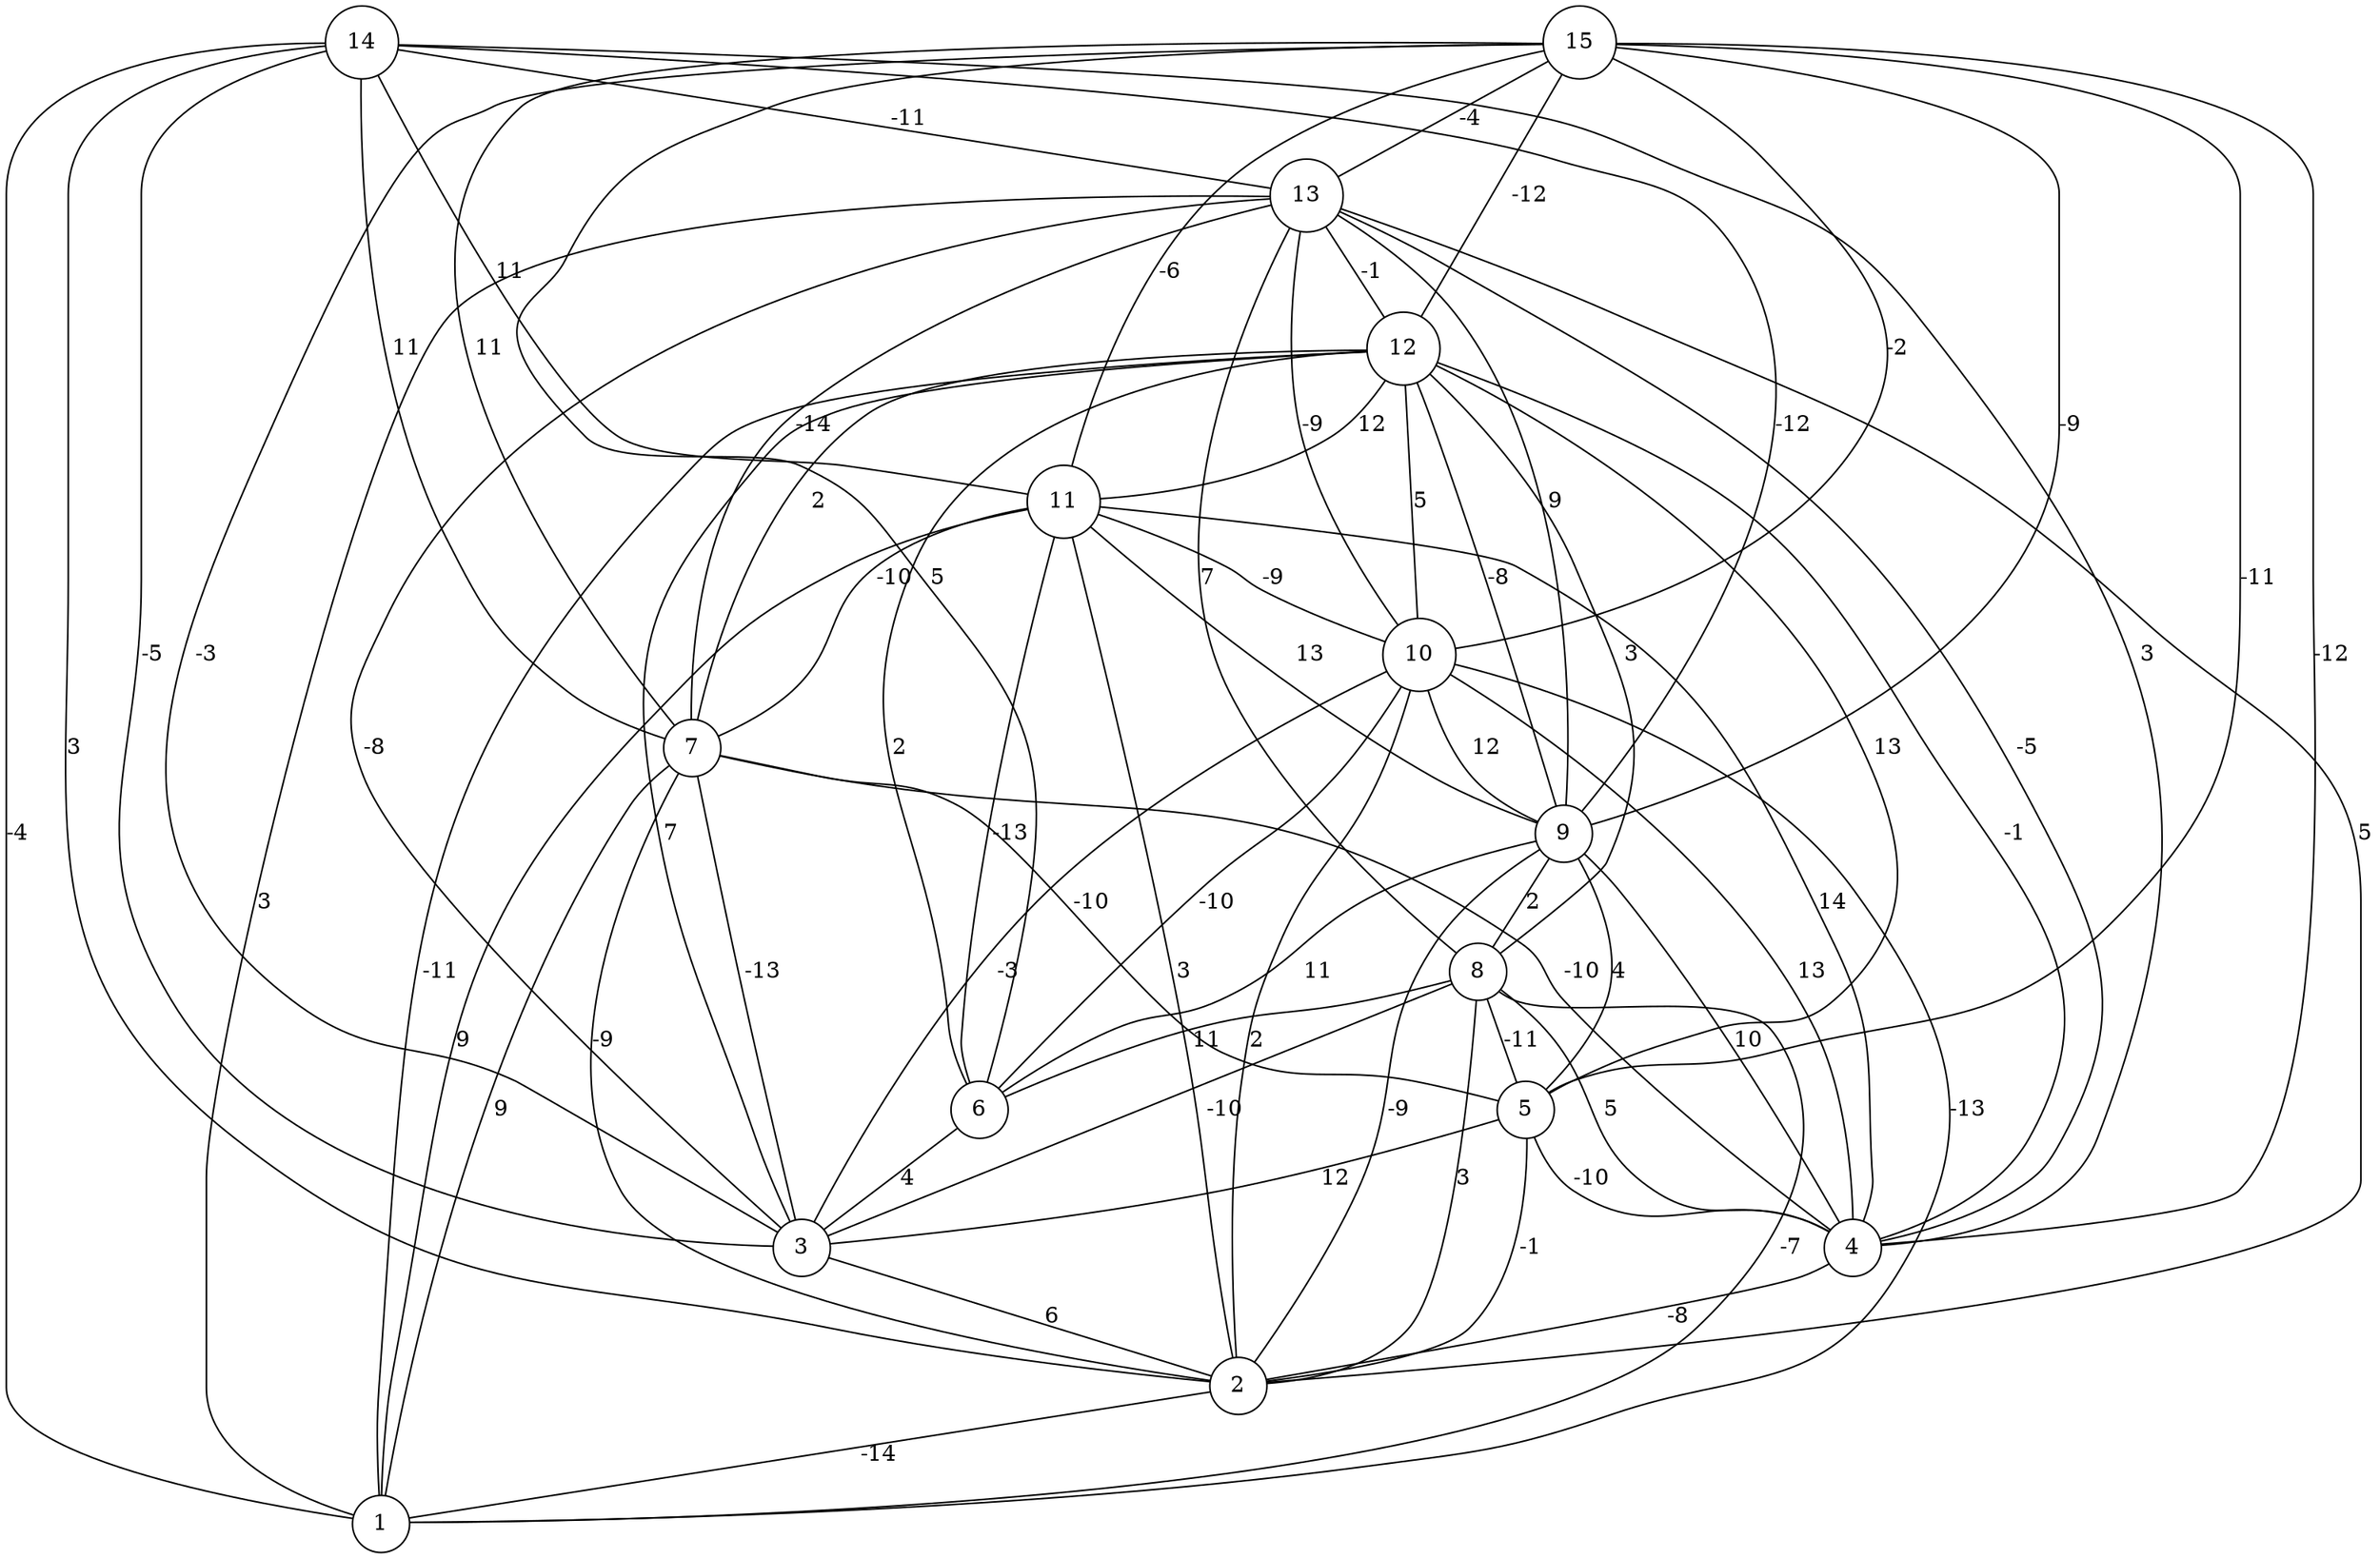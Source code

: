 graph { 
	 fontname="Helvetica,Arial,sans-serif" 
	 node [shape = circle]; 
	 15 -- 3 [label = "-3"];
	 15 -- 4 [label = "-12"];
	 15 -- 5 [label = "-11"];
	 15 -- 6 [label = "5"];
	 15 -- 7 [label = "11"];
	 15 -- 9 [label = "-9"];
	 15 -- 10 [label = "-2"];
	 15 -- 11 [label = "-6"];
	 15 -- 12 [label = "-12"];
	 15 -- 13 [label = "-4"];
	 14 -- 1 [label = "-4"];
	 14 -- 2 [label = "3"];
	 14 -- 3 [label = "-5"];
	 14 -- 4 [label = "3"];
	 14 -- 7 [label = "11"];
	 14 -- 9 [label = "-12"];
	 14 -- 11 [label = "11"];
	 14 -- 13 [label = "-11"];
	 13 -- 1 [label = "3"];
	 13 -- 2 [label = "5"];
	 13 -- 3 [label = "-8"];
	 13 -- 4 [label = "-5"];
	 13 -- 7 [label = "-14"];
	 13 -- 8 [label = "7"];
	 13 -- 9 [label = "9"];
	 13 -- 10 [label = "-9"];
	 13 -- 12 [label = "-1"];
	 12 -- 1 [label = "-11"];
	 12 -- 3 [label = "7"];
	 12 -- 4 [label = "-1"];
	 12 -- 5 [label = "13"];
	 12 -- 6 [label = "2"];
	 12 -- 7 [label = "2"];
	 12 -- 8 [label = "3"];
	 12 -- 9 [label = "-8"];
	 12 -- 10 [label = "5"];
	 12 -- 11 [label = "12"];
	 11 -- 1 [label = "9"];
	 11 -- 2 [label = "3"];
	 11 -- 4 [label = "14"];
	 11 -- 6 [label = "-13"];
	 11 -- 7 [label = "-10"];
	 11 -- 9 [label = "13"];
	 11 -- 10 [label = "-9"];
	 10 -- 1 [label = "-13"];
	 10 -- 2 [label = "2"];
	 10 -- 3 [label = "-3"];
	 10 -- 4 [label = "13"];
	 10 -- 6 [label = "-10"];
	 10 -- 9 [label = "12"];
	 9 -- 2 [label = "-9"];
	 9 -- 4 [label = "10"];
	 9 -- 5 [label = "4"];
	 9 -- 6 [label = "11"];
	 9 -- 8 [label = "2"];
	 8 -- 1 [label = "-7"];
	 8 -- 2 [label = "3"];
	 8 -- 3 [label = "-10"];
	 8 -- 4 [label = "5"];
	 8 -- 5 [label = "-11"];
	 8 -- 6 [label = "11"];
	 7 -- 1 [label = "9"];
	 7 -- 2 [label = "-9"];
	 7 -- 3 [label = "-13"];
	 7 -- 4 [label = "-10"];
	 7 -- 5 [label = "-10"];
	 6 -- 3 [label = "4"];
	 5 -- 2 [label = "-1"];
	 5 -- 3 [label = "12"];
	 5 -- 4 [label = "-10"];
	 4 -- 2 [label = "-8"];
	 3 -- 2 [label = "6"];
	 2 -- 1 [label = "-14"];
	 1;
	 2;
	 3;
	 4;
	 5;
	 6;
	 7;
	 8;
	 9;
	 10;
	 11;
	 12;
	 13;
	 14;
	 15;
}
